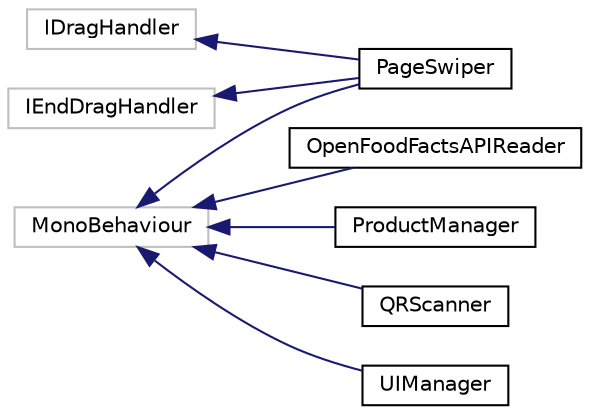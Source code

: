 digraph "Graphical Class Hierarchy"
{
 // LATEX_PDF_SIZE
  edge [fontname="Helvetica",fontsize="10",labelfontname="Helvetica",labelfontsize="10"];
  node [fontname="Helvetica",fontsize="10",shape=record];
  rankdir="LR";
  Node33 [label="IDragHandler",height=0.2,width=0.4,color="grey75", fillcolor="white", style="filled",tooltip=" "];
  Node33 -> Node13 [dir="back",color="midnightblue",fontsize="10",style="solid",fontname="Helvetica"];
  Node13 [label="PageSwiper",height=0.2,width=0.4,color="black", fillcolor="white", style="filled",URL="$class_page_swiper.html",tooltip=" "];
  Node32 [label="IEndDragHandler",height=0.2,width=0.4,color="grey75", fillcolor="white", style="filled",tooltip=" "];
  Node32 -> Node13 [dir="back",color="midnightblue",fontsize="10",style="solid",fontname="Helvetica"];
  Node11 [label="MonoBehaviour",height=0.2,width=0.4,color="grey75", fillcolor="white", style="filled",tooltip=" "];
  Node11 -> Node0 [dir="back",color="midnightblue",fontsize="10",style="solid",fontname="Helvetica"];
  Node0 [label="OpenFoodFactsAPIReader",height=0.2,width=0.4,color="black", fillcolor="white", style="filled",URL="$class_open_food_facts_a_p_i_reader.html",tooltip="dfsdfdsfdsf dsgdsg"];
  Node11 -> Node13 [dir="back",color="midnightblue",fontsize="10",style="solid",fontname="Helvetica"];
  Node11 -> Node14 [dir="back",color="midnightblue",fontsize="10",style="solid",fontname="Helvetica"];
  Node14 [label="ProductManager",height=0.2,width=0.4,color="black", fillcolor="white", style="filled",URL="$class_product_manager.html",tooltip=" "];
  Node11 -> Node15 [dir="back",color="midnightblue",fontsize="10",style="solid",fontname="Helvetica"];
  Node15 [label="QRScanner",height=0.2,width=0.4,color="black", fillcolor="white", style="filled",URL="$class_q_r_scanner.html",tooltip=" "];
  Node11 -> Node16 [dir="back",color="midnightblue",fontsize="10",style="solid",fontname="Helvetica"];
  Node16 [label="UIManager",height=0.2,width=0.4,color="black", fillcolor="white", style="filled",URL="$class_u_i_manager.html",tooltip=" "];
}
